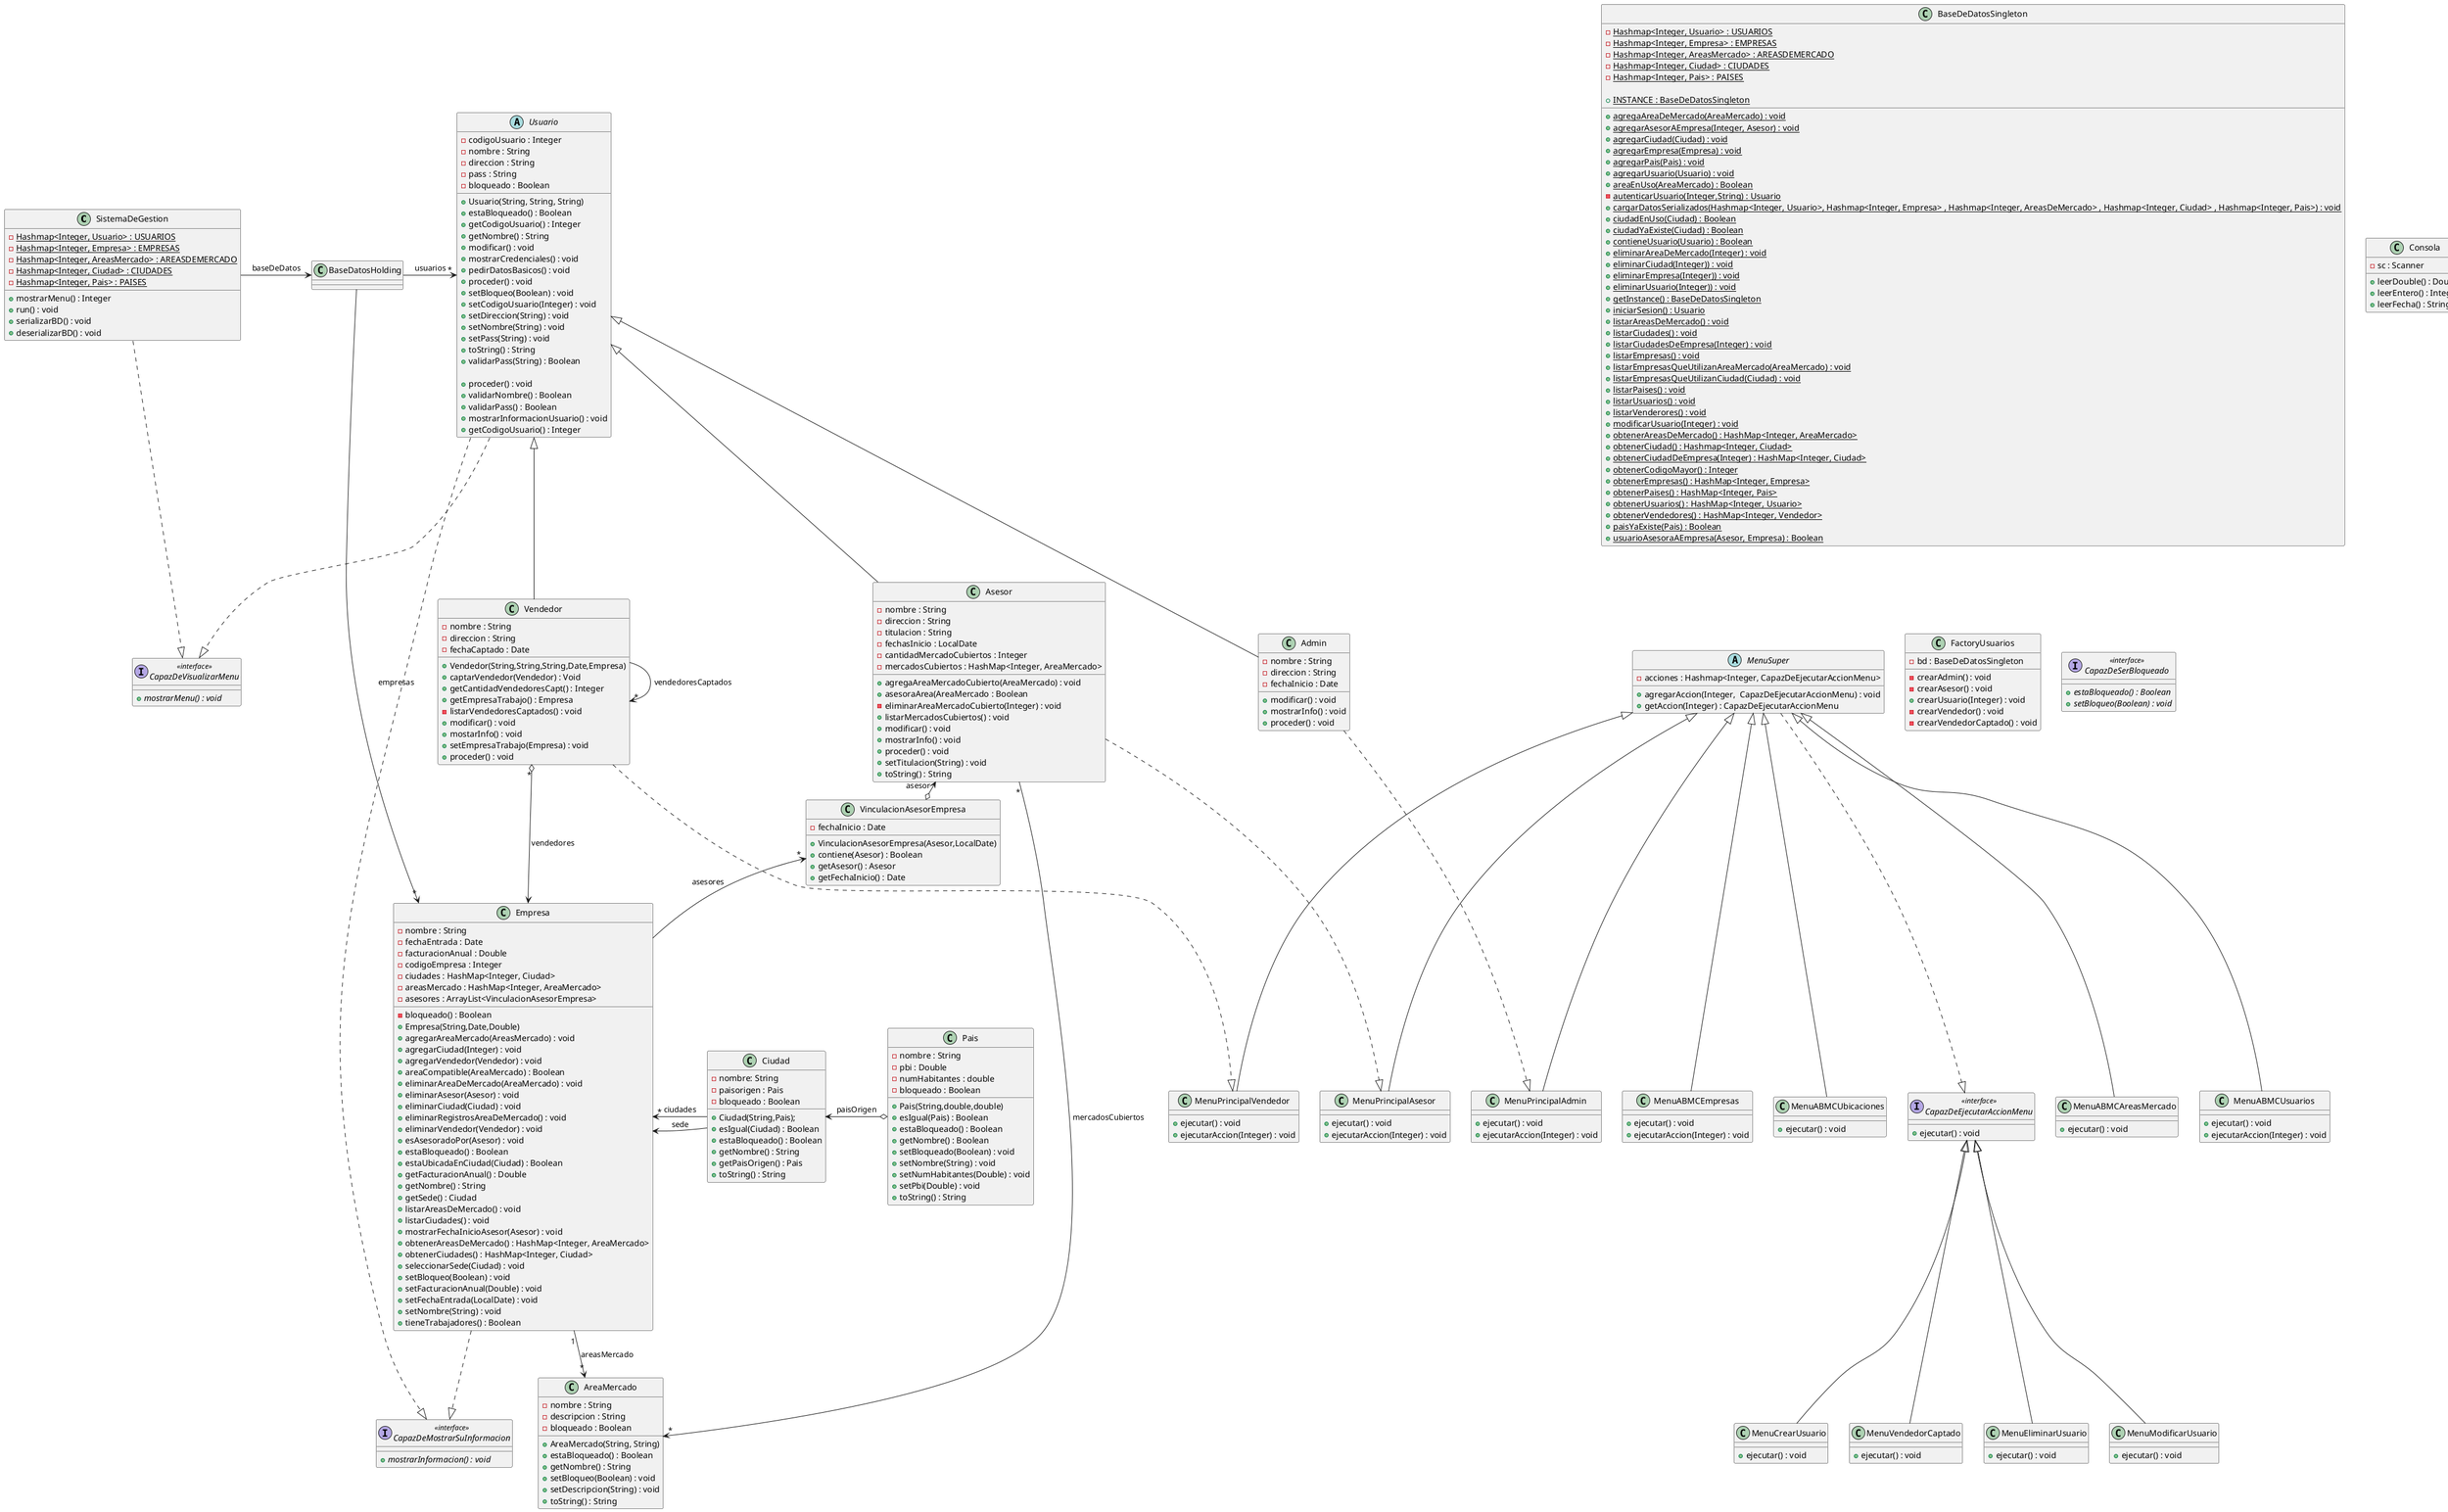 @startuml
class SistemaDeGestion{
    - {static} Hashmap<Integer, Usuario> : USUARIOS
    - {static} Hashmap<Integer, Empresa> : EMPRESAS
    - {static} Hashmap<Integer, AreasMercado> : AREASDEMERCADO
    - {static} Hashmap<Integer, Ciudad> : CIUDADES
    - {static} Hashmap<Integer, Pais> : PAISES

    +mostrarMenu() : Integer
    +run() : void
    +serializarBD() : void
    +deserializarBD() : void
}

class BaseDeDatosSingleton{
    - {static} Hashmap<Integer, Usuario> : USUARIOS
    - {static} Hashmap<Integer, Empresa> : EMPRESAS
    - {static} Hashmap<Integer, AreasMercado> : AREASDEMERCADO
    - {static} Hashmap<Integer, Ciudad> : CIUDADES
    - {static} Hashmap<Integer, Pais> : PAISES

    + {static} agregaAreaDeMercado(AreaMercado) : void
    + {static} agregarAsesorAEmpresa(Integer, Asesor) : void
    + {static} agregarCiudad(Ciudad) : void
    + {static} agregarEmpresa(Empresa) : void
    + {static} agregarPais(Pais) : void
    + {static} agregarUsuario(Usuario) : void
    + {static} areaEnUso(AreaMercado) : Boolean
    - {static} autenticarUsuario(Integer,String) : Usuario
    + {static} cargarDatosSerializados(Hashmap<Integer, Usuario>, Hashmap<Integer, Empresa> , Hashmap<Integer, AreasDeMercado> , Hashmap<Integer, Ciudad> , Hashmap<Integer, Pais>) : void
    + {static} ciudadEnUso(Ciudad) : Boolean
    + {static} ciudadYaExiste(Ciudad) : Boolean
    + {static} contieneUsuario(Usuario) : Boolean
    + {static} eliminarAreaDeMercado(Integer) : void
    + {static} eliminarCiudad(Integer)) : void
    + {static} eliminarEmpresa(Integer)) : void
    + {static} eliminarUsuario(Integer)) : void
    + {static} getInstance() : BaseDeDatosSingleton
    + {static} iniciarSesion() : Usuario
    + {static} listarAreasDeMercado() : void
    + {static} listarCiudades() : void
    + {static} listarCiudadesDeEmpresa(Integer) : void
    + {static} listarEmpresas() : void
    + {static} listarEmpresasQueUtilizanAreaMercado(AreaMercado) : void
    + {static} listarEmpresasQueUtilizanCiudad(Ciudad) : void
    + {static} listarPaises() : void
    + {static} listarUsuarios() : void
    + {static} listarVenderores() : void
    + {static} modificarUsuario(Integer) : void
    + {static} obtenerAreasDeMercado() : HashMap<Integer, AreaMercado>
    + {static} obtenerCiudad() : Hashmap<Integer, Ciudad>
    + {static} obtenerCiudadDeEmpresa(Integer) : HashMap<Integer, Ciudad>
    + {static} obtenerCodigoMayor() : Integer
    + {static} obtenerEmpresas() : HashMap<Integer, Empresa>
    + {static} obtenerPaises() : HashMap<Integer, Pais>
    + {static} obtenerUsuarios() : HashMap<Integer, Usuario>
    + {static} obtenerVendedores() : HashMap<Integer, Vendedor>
    + {static} paisYaExiste(Pais) : Boolean
    + {static} usuarioAsesoraAEmpresa(Asesor, Empresa) : Boolean
    + {static} INSTANCE : BaseDeDatosSingleton
}

abstract Usuario{
    -codigoUsuario : Integer
    -nombre : String
    -direccion : String
    -pass : String
    - bloqueado : Boolean

    + Usuario(String, String, String)
    + estaBloqueado() : Boolean
    + getCodigoUsuario() : Integer
    + getNombre() : String
    + modificar() : void
    + mostrarCredenciales() : void
    + pedirDatosBasicos() : void
    + proceder() : void
    + setBloqueo(Boolean) : void
    + setCodigoUsuario(Integer) : void
    + setDireccion(String) : void
    + setNombre(String) : void
    + setPass(String) : void
    + toString() : String
    + validarPass(String) : Boolean

    +proceder() : void
    +validarNombre() : Boolean
    +validarPass() : Boolean
    +mostrarInformacionUsuario() : void
    +getCodigoUsuario() : Integer
}

class Vendedor extends Usuario{
    -nombre : String
    -direccion : String
    -fechaCaptado : Date

    +Vendedor(String,String,String,Date,Empresa)
    +captarVendedor(Vendedor) : Void
    +getCantidadVendedoresCapt() : Integer
    +getEmpresaTrabajo() : Empresa
    -listarVendedoresCaptados() : void
    +modificar() : void
    +mostarInfo() : void
    +setEmpresaTrabajo(Empresa) : void
    +proceder() : void
}

class Empresa{
    -nombre : String
    -fechaEntrada : Date
    -facturacionAnual : Double
    -codigoEmpresa : Integer
    -bloqueado() : Boolean
    -ciudades : HashMap<Integer, Ciudad>
    -areasMercado : HashMap<Integer, AreaMercado>
    -asesores : ArrayList<VinculacionAsesorEmpresa>

    +Empresa(String,Date,Double)
    +agregarAreaMercado(AreasMercado) : void
    +agregarCiudad(Integer) : void
    +agregarVendedor(Vendedor) : void
    +areaCompatible(AreaMercado) : Boolean
    +eliminarAreaDeMercado(AreaMercado) : void
    +eliminarAsesor(Asesor) : void
    +eliminarCiudad(Ciudad) : void
    +eliminarRegistrosAreaDeMercado() : void
    +eliminarVendedor(Vendedor) : void
    +esAsesoradoPor(Asesor) : void
    +estaBloqueado() : Boolean
    +estaUbicadaEnCiudad(Ciudad) : Boolean
    +getFacturacionAnual() : Double
    +getNombre() : String
    +getSede() : Ciudad
    +listarAreasDeMercado() : void
    +listarCiudades() : void
    +mostrarFechaInicioAsesor(Asesor) : void
    +obtenerAreasDeMercado() : HashMap<Integer, AreaMercado>
    +obtenerCiudades() : HashMap<Integer, Ciudad>
    +seleccionarSede(Ciudad) : void
    +setBloqueo(Boolean) : void
    +setFacturacionAnual(Double) : void
    +setFechaEntrada(LocalDate) : void
    +setNombre(String) : void
    +tieneTrabajadores() : Boolean
}

class AreaMercado {
    -nombre : String
    -descripcion : String
    -bloqueado : Boolean

    +AreaMercado(String, String)
    +estaBloqueado() : Boolean
    +getNombre() : String
    +setBloqueo(Boolean) : void
    +setDescripcion(String) : void
    +toString() : String
}

class Asesor extends Usuario{
    -nombre : String
    -direccion : String
    -titulacion : String
    -fechasInicio : LocalDate
    -cantidadMercadoCubiertos : Integer
    -mercadosCubiertos : HashMap<Integer, AreaMercado>

    +agregaAreaMercadoCubierto(AreaMercado) : void
    +asesoraArea(AreaMercado : Boolean
    -eliminarAreaMercadoCubierto(Integer) : void
    +listarMercadosCubiertos() : void
    +modificar() : void
    +mostrarInfo() : void
    +proceder() : void
    +setTitulacion(String) : void
    +toString() : String
}

class VinculacionAsesorEmpresa{
    -fechaInicio : Date

    +VinculacionAsesorEmpresa(Asesor,LocalDate)
    +contiene(Asesor) : Boolean
    +getAsesor() : Asesor
    +getFechaInicio() : Date
}

class Admin extends Usuario{
-nombre : String
-direccion : String
-fechaInicio : Date

+modificar() : void
+mostrarInfo() : void
+proceder() : void
}

class Pais{
    -nombre : String
    -pbi : Double
    -numHabitantes : double
    -bloqueado : Boolean

    +Pais(String,double,double)
    +esIgual(Pais) : Boolean
    +estaBloqueado() : Boolean
    +getNombre() : Boolean
    +setBloqueado(Boolean) : void
    +setNombre(String) : void
    +setNumHabitantes(Double) : void
    +setPbi(Double) : void
    +toString() : String
}

class Consola{
    - sc : Scanner

    +leerDouble() : Double
    +leerEntero() : Integer
    +leerFecha() : String
}

class Ciudad{
    -nombre: String
    -paisorigen : Pais
    -bloqueado : Boolean
    +Ciudad(String,Pais);
    +esIgual(Ciudad) : Boolean
    +estaBloqueado() : Boolean
    +getNombre() : String
    +getPaisOrigen() : Pais
    +toString() : String
}

class FactoryUsuarios{
 - bd : BaseDeDatosSingleton

 -crearAdmin() : void
 -crearAsesor() : void
 +crearUsuario(Integer) : void
 -crearVendedor() : void
 -crearVendedorCaptado() : void
}

interface CapazDeSerBloqueado <<interface>>{
    +{abstract} estaBloqueado() : Boolean
    +{abstract} setBloqueo(Boolean) : void
}

interface CapazDeVisualizarMenu <<interface>>{
    +{abstract} mostrarMenu() : void
}

interface CapazDeMostrarSuInformacion <<interface>>{
    +{abstract} mostrarInformacion() : void
}

interface CapazDeEjecutarAccionMenu <<interface>>{
    +ejecutar() : void
}

abstract class MenuSuper{
    -acciones : Hashmap<Integer, CapazDeEjecutarAccionMenu>
    +agregarAccion(Integer,  CapazDeEjecutarAccionMenu) : void
    +getAccion(Integer) : CapazDeEjecutarAccionMenu
    }


class MenuABMCAreasMercado extends MenuSuper{
    +ejecutar() : void
}

class MenuABMCUsuarios extends MenuSuper{
    +ejecutar() : void
    +ejecutarAccion(Integer) : void
}

class MenuABMCEmpresas extends MenuSuper{
    +ejecutar() : void
    +ejecutarAccion(Integer) : void
}

class MenuABMCUbicaciones extends MenuSuper{
    +ejecutar() : void
}


class MenuPrincipalAdmin extends MenuSuper{
    +ejecutar() : void
    +ejecutarAccion(Integer) : void
}

class MenuPrincipalAsesor extends MenuSuper{
    +ejecutar() : void
    +ejecutarAccion(Integer) : void
}

class MenuPrincipalVendedor extends MenuSuper{
    +ejecutar() : void
    +ejecutarAccion(Integer) : void
}


class MenuCrearUsuario extends CapazDeEjecutarAccionMenu{
    +ejecutar() : void
}

class MenuVendedorCaptado extends CapazDeEjecutarAccionMenu{
      +ejecutar() : void
}

class MenuEliminarUsuario extends CapazDeEjecutarAccionMenu{
    +ejecutar() : void
}

class MenuModificarUsuario extends CapazDeEjecutarAccionMenu{
    +ejecutar() : void
}


SistemaDeGestion -> BaseDatosHolding : "baseDeDatos"
SistemaDeGestion -.|> CapazDeVisualizarMenu
BaseDatosHolding -> "*" Usuario : usuarios
BaseDatosHolding -> "*" Empresa : empresas
Usuario -.|> CapazDeVisualizarMenu
Usuario -.|> CapazDeMostrarSuInformacion
Vendedor "*" o--> Empresa : vendedores
Vendedor -> "*" Vendedor : vendedoresCaptados

Empresa "1"--> "*" AreaMercado : areasMercado
Empresa -.|> CapazDeMostrarSuInformacion
Empresa <- Ciudad : sede
VinculacionAsesorEmpresa "*" <- Empresa: asesores
Ciudad <-o Pais : paisOrigen
Ciudad -> "*" Empresa : ciudades

Asesor "*"-> "*" AreaMercado : mercadosCubiertos
Asesor <-o VinculacionAsesorEmpresa : asesor

Admin -.|> MenuPrincipalAdmin
MenuSuper -.|> CapazDeEjecutarAccionMenu
Asesor -.|> MenuPrincipalAsesor
Vendedor -.|> MenuPrincipalVendedor


@enduml